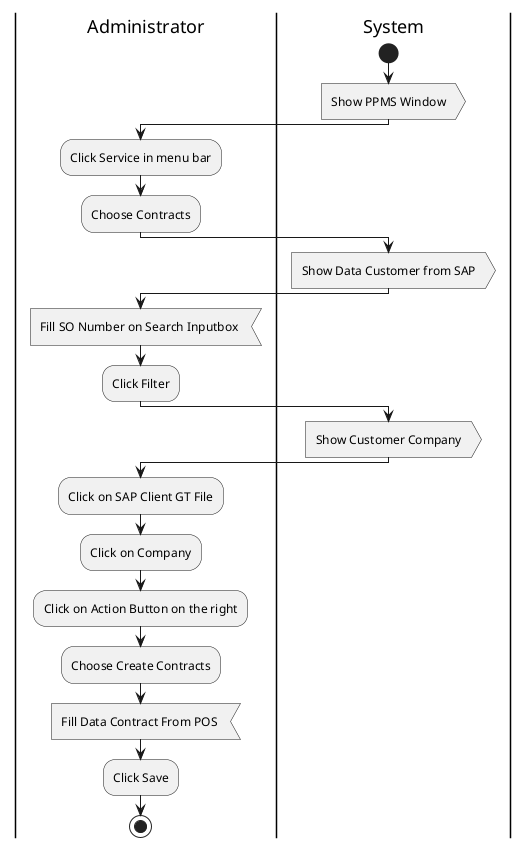 @startuml
|Administrator|
|System|
start
:Show PPMS Window>
|Administrator|
:Click Service in menu bar;
:Choose Contracts;
|System|
:Show Data Customer from SAP>
|Administrator|
:Fill SO Number on Search Inputbox <
:Click Filter;
|System|
:Show Customer Company>
|Administrator|
:Click on SAP Client GT File;
:Click on Company;
:Click on Action Button on the right;
:Choose Create Contracts;
:Fill Data Contract From POS <
:Click Save;
stop
@enduml